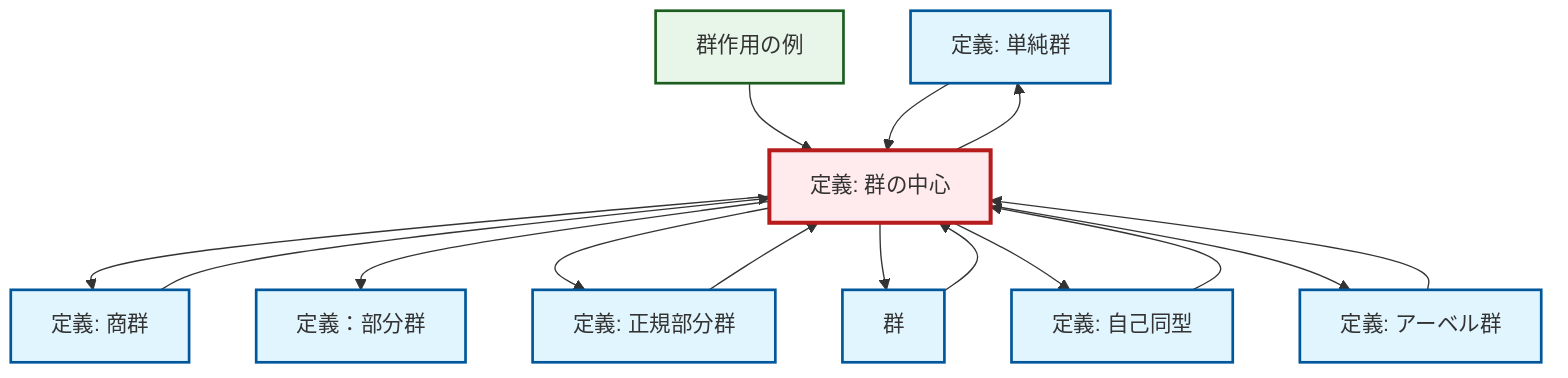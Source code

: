 graph TD
    classDef definition fill:#e1f5fe,stroke:#01579b,stroke-width:2px
    classDef theorem fill:#f3e5f5,stroke:#4a148c,stroke-width:2px
    classDef axiom fill:#fff3e0,stroke:#e65100,stroke-width:2px
    classDef example fill:#e8f5e9,stroke:#1b5e20,stroke-width:2px
    classDef current fill:#ffebee,stroke:#b71c1c,stroke-width:3px
    def-simple-group["定義: 単純群"]:::definition
    def-center-of-group["定義: 群の中心"]:::definition
    def-automorphism["定義: 自己同型"]:::definition
    def-abelian-group["定義: アーベル群"]:::definition
    def-quotient-group["定義: 商群"]:::definition
    def-normal-subgroup["定義: 正規部分群"]:::definition
    def-subgroup["定義：部分群"]:::definition
    ex-group-action-examples["群作用の例"]:::example
    def-group["群"]:::definition
    def-center-of-group --> def-quotient-group
    def-center-of-group --> def-subgroup
    def-center-of-group --> def-simple-group
    def-group --> def-center-of-group
    def-normal-subgroup --> def-center-of-group
    def-center-of-group --> def-normal-subgroup
    ex-group-action-examples --> def-center-of-group
    def-automorphism --> def-center-of-group
    def-center-of-group --> def-group
    def-simple-group --> def-center-of-group
    def-center-of-group --> def-automorphism
    def-center-of-group --> def-abelian-group
    def-abelian-group --> def-center-of-group
    def-quotient-group --> def-center-of-group
    class def-center-of-group current